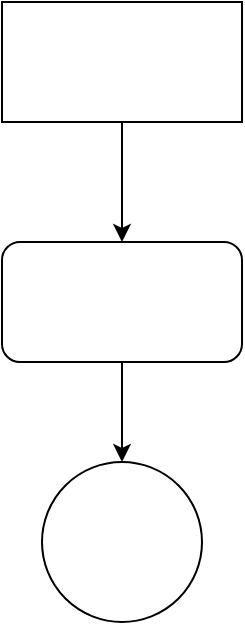 <mxfile version="12.7.4" type="github">
  <diagram id="h3lL8BzCqWzd9hAtiHfo" name="Page-1">
    <mxGraphModel dx="1182" dy="742" grid="1" gridSize="10" guides="1" tooltips="1" connect="1" arrows="1" fold="1" page="1" pageScale="1" pageWidth="850" pageHeight="1100" math="0" shadow="0">
      <root>
        <mxCell id="0" />
        <mxCell id="1" parent="0" />
        <mxCell id="7lizP91CUxGbtv5EKYjH-3" value="" style="edgeStyle=orthogonalEdgeStyle;rounded=0;orthogonalLoop=1;jettySize=auto;html=1;" edge="1" parent="1" source="7lizP91CUxGbtv5EKYjH-1" target="7lizP91CUxGbtv5EKYjH-2">
          <mxGeometry relative="1" as="geometry" />
        </mxCell>
        <mxCell id="7lizP91CUxGbtv5EKYjH-1" value="" style="rounded=0;whiteSpace=wrap;html=1;" vertex="1" parent="1">
          <mxGeometry x="320" y="140" width="120" height="60" as="geometry" />
        </mxCell>
        <mxCell id="7lizP91CUxGbtv5EKYjH-5" value="" style="edgeStyle=orthogonalEdgeStyle;rounded=0;orthogonalLoop=1;jettySize=auto;html=1;" edge="1" parent="1" source="7lizP91CUxGbtv5EKYjH-2" target="7lizP91CUxGbtv5EKYjH-4">
          <mxGeometry relative="1" as="geometry" />
        </mxCell>
        <mxCell id="7lizP91CUxGbtv5EKYjH-2" value="" style="rounded=1;whiteSpace=wrap;html=1;" vertex="1" parent="1">
          <mxGeometry x="320" y="260" width="120" height="60" as="geometry" />
        </mxCell>
        <mxCell id="7lizP91CUxGbtv5EKYjH-4" value="" style="ellipse;whiteSpace=wrap;html=1;aspect=fixed;" vertex="1" parent="1">
          <mxGeometry x="340" y="370" width="80" height="80" as="geometry" />
        </mxCell>
      </root>
    </mxGraphModel>
  </diagram>
</mxfile>

